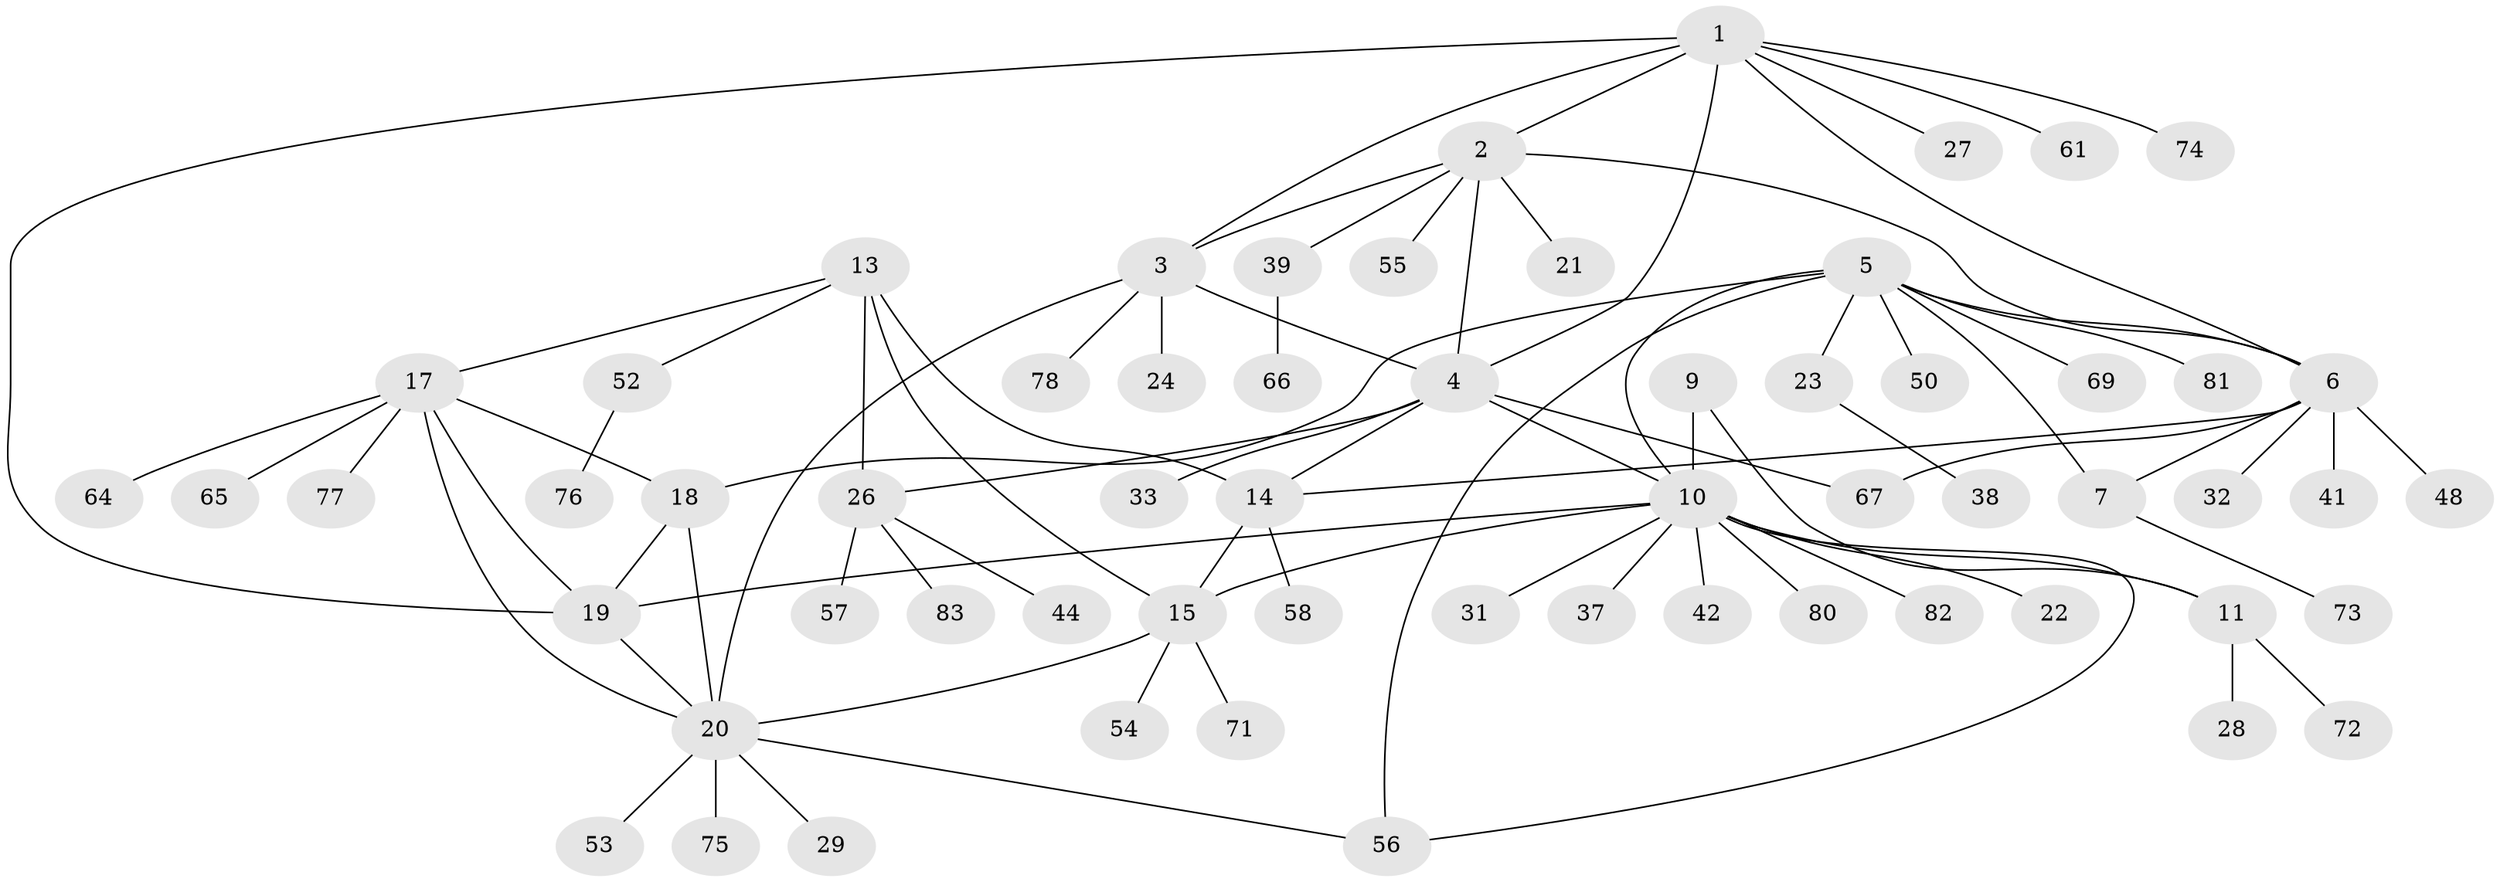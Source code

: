 // original degree distribution, {9: 0.023809523809523808, 7: 0.047619047619047616, 8: 0.023809523809523808, 10: 0.011904761904761904, 4: 0.047619047619047616, 6: 0.03571428571428571, 3: 0.08333333333333333, 12: 0.011904761904761904, 5: 0.03571428571428571, 2: 0.13095238095238096, 1: 0.5476190476190477}
// Generated by graph-tools (version 1.1) at 2025/42/03/06/25 10:42:14]
// undirected, 61 vertices, 82 edges
graph export_dot {
graph [start="1"]
  node [color=gray90,style=filled];
  1 [super="+40"];
  2 [super="+49"];
  3 [super="+84"];
  4 [super="+45"];
  5 [super="+8"];
  6 [super="+51"];
  7;
  9;
  10 [super="+12"];
  11 [super="+35"];
  13 [super="+46"];
  14 [super="+16"];
  15 [super="+30"];
  17 [super="+36"];
  18;
  19 [super="+63"];
  20 [super="+25"];
  21 [super="+43"];
  22;
  23 [super="+47"];
  24 [super="+62"];
  26 [super="+34"];
  27;
  28;
  29 [super="+70"];
  31;
  32;
  33;
  37;
  38;
  39 [super="+59"];
  41;
  42;
  44;
  48;
  50;
  52 [super="+68"];
  53;
  54;
  55 [super="+79"];
  56 [super="+60"];
  57;
  58;
  61;
  64;
  65;
  66;
  67;
  69;
  71;
  72;
  73;
  74;
  75;
  76;
  77;
  78;
  80;
  81;
  82;
  83;
  1 -- 2;
  1 -- 3;
  1 -- 4;
  1 -- 6;
  1 -- 27;
  1 -- 61;
  1 -- 74;
  1 -- 19;
  2 -- 3;
  2 -- 4;
  2 -- 21;
  2 -- 39;
  2 -- 55;
  2 -- 6;
  3 -- 4;
  3 -- 20;
  3 -- 24;
  3 -- 78;
  4 -- 14;
  4 -- 33;
  4 -- 67;
  4 -- 10;
  4 -- 26;
  5 -- 6 [weight=2];
  5 -- 7 [weight=2];
  5 -- 18;
  5 -- 23;
  5 -- 50;
  5 -- 81;
  5 -- 56;
  5 -- 69;
  5 -- 10;
  6 -- 7;
  6 -- 32;
  6 -- 41;
  6 -- 48;
  6 -- 67;
  6 -- 14;
  7 -- 73;
  9 -- 10 [weight=2];
  9 -- 11;
  10 -- 11 [weight=2];
  10 -- 15;
  10 -- 19;
  10 -- 22;
  10 -- 31;
  10 -- 37;
  10 -- 42;
  10 -- 56;
  10 -- 80;
  10 -- 82;
  11 -- 28;
  11 -- 72;
  13 -- 14 [weight=2];
  13 -- 15;
  13 -- 17;
  13 -- 26;
  13 -- 52;
  14 -- 15 [weight=2];
  14 -- 58;
  15 -- 20;
  15 -- 71;
  15 -- 54;
  17 -- 18;
  17 -- 19;
  17 -- 20;
  17 -- 64;
  17 -- 65;
  17 -- 77;
  18 -- 19;
  18 -- 20;
  19 -- 20;
  20 -- 29;
  20 -- 53;
  20 -- 75;
  20 -- 56;
  23 -- 38;
  26 -- 83;
  26 -- 57;
  26 -- 44;
  39 -- 66;
  52 -- 76;
}
